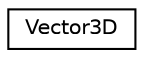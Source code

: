 digraph "Graphical Class Hierarchy"
{
  edge [fontname="Helvetica",fontsize="10",labelfontname="Helvetica",labelfontsize="10"];
  node [fontname="Helvetica",fontsize="10",shape=record];
  rankdir="LR";
  Node0 [label="Vector3D",height=0.2,width=0.4,color="black", fillcolor="white", style="filled",URL="$structVector3D.html"];
}
